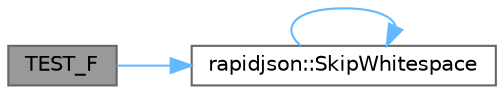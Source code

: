 digraph "TEST_F"
{
 // LATEX_PDF_SIZE
  bgcolor="transparent";
  edge [fontname=Helvetica,fontsize=10,labelfontname=Helvetica,labelfontsize=10];
  node [fontname=Helvetica,fontsize=10,shape=box,height=0.2,width=0.4];
  rankdir="LR";
  Node1 [id="Node000001",label="TEST_F",height=0.2,width=0.4,color="gray40", fillcolor="grey60", style="filled", fontcolor="black",tooltip=" "];
  Node1 -> Node2 [id="edge1_Node000001_Node000002",color="steelblue1",style="solid",tooltip=" "];
  Node2 [id="Node000002",label="rapidjson::SkipWhitespace",height=0.2,width=0.4,color="grey40", fillcolor="white", style="filled",URL="$namespacerapidjson.html#a6efb0f4d2a6f81477a59718d42e9464a",tooltip="Skip the JSON white spaces in a stream."];
  Node2 -> Node2 [id="edge2_Node000002_Node000002",color="steelblue1",style="solid",tooltip=" "];
}

